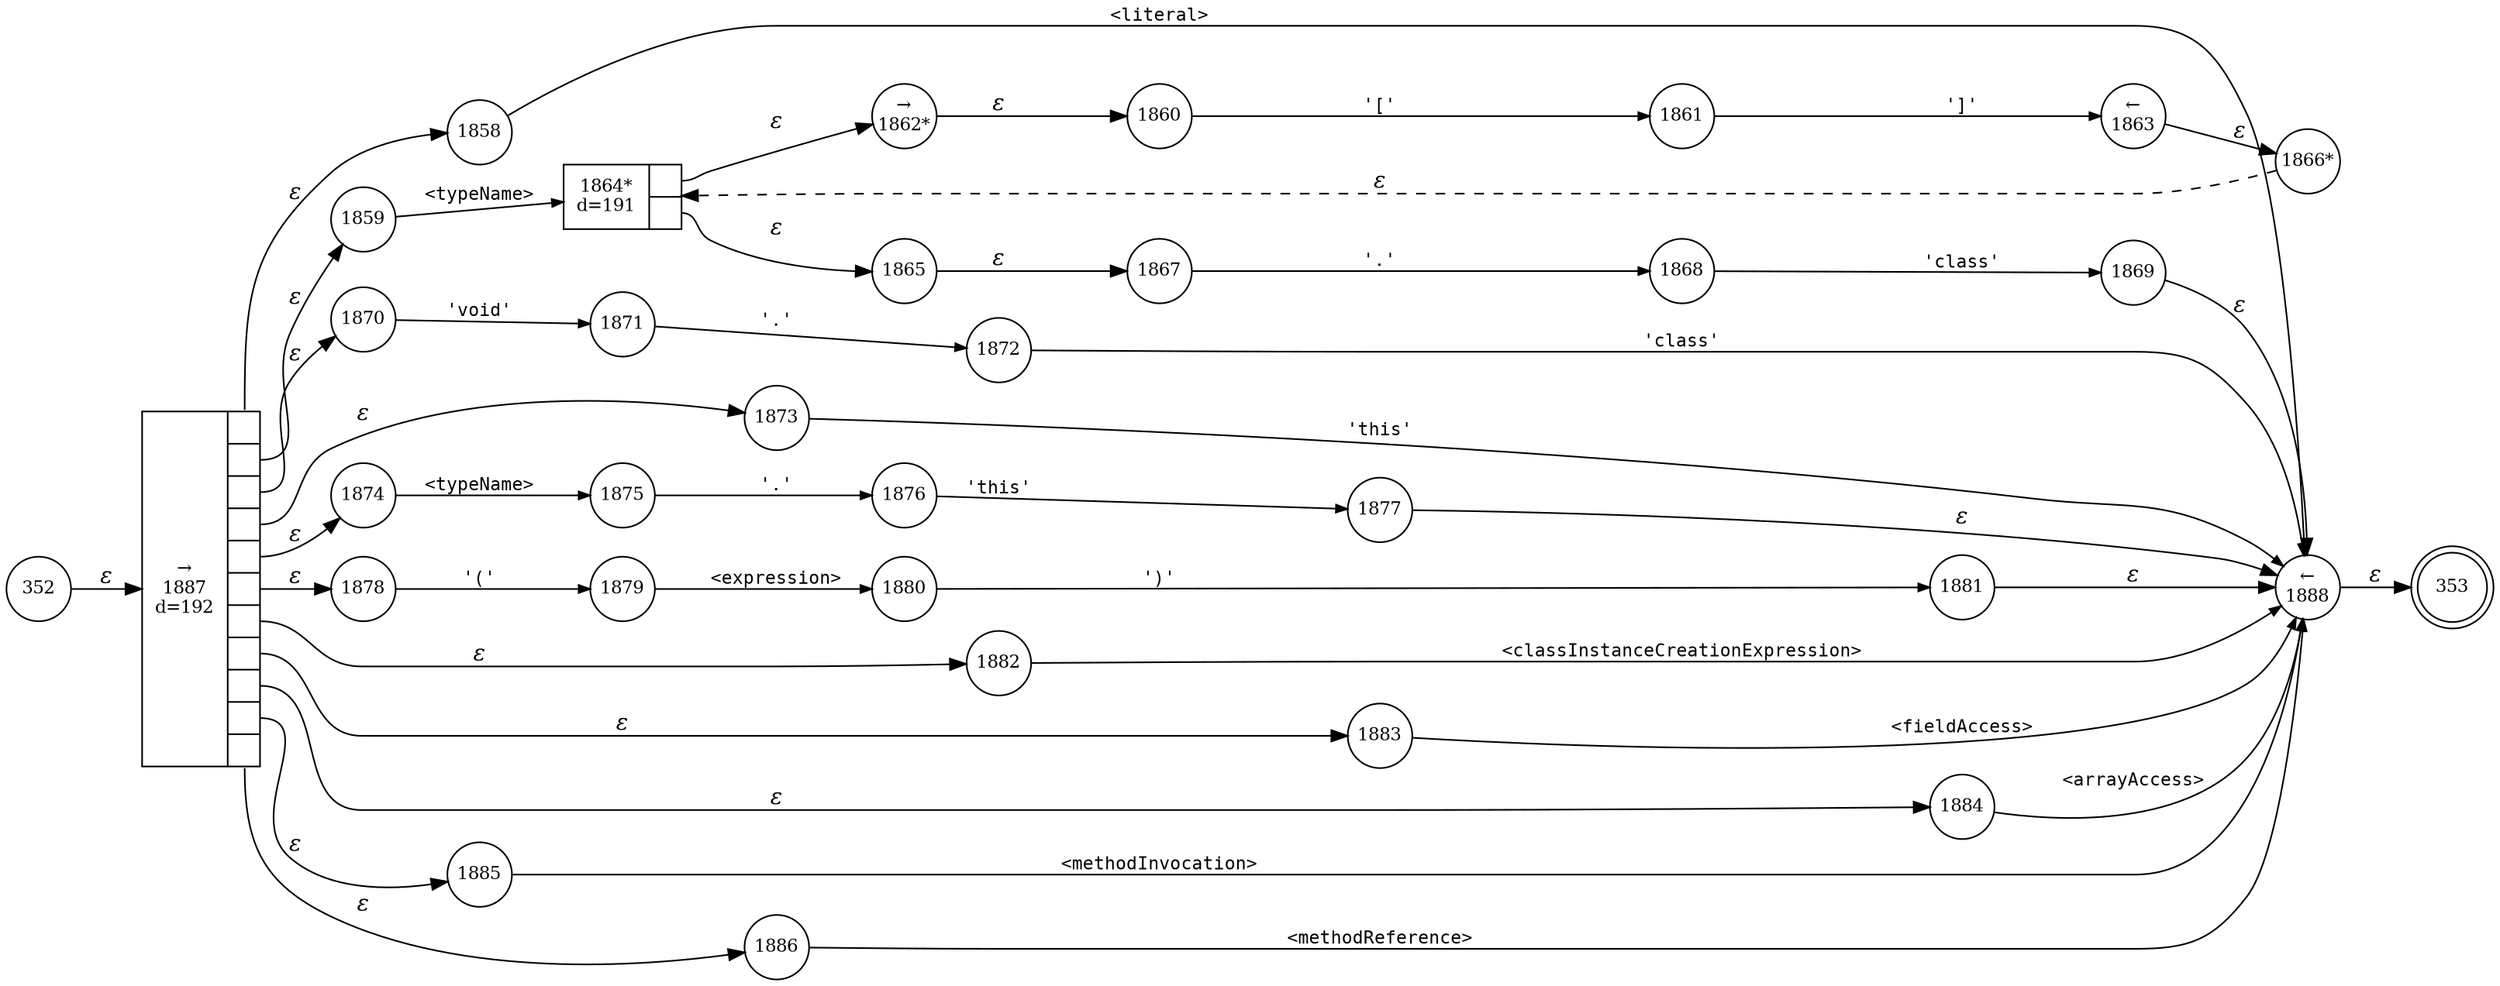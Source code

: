 digraph ATN {
rankdir=LR;
s353[fontsize=11, label="353", shape=doublecircle, fixedsize=true, width=.6];
s1858[fontsize=11,label="1858", shape=circle, fixedsize=true, width=.55, peripheries=1];
s1859[fontsize=11,label="1859", shape=circle, fixedsize=true, width=.55, peripheries=1];
s1860[fontsize=11,label="1860", shape=circle, fixedsize=true, width=.55, peripheries=1];
s1861[fontsize=11,label="1861", shape=circle, fixedsize=true, width=.55, peripheries=1];
s1862[fontsize=11,label="&rarr;\n1862*", shape=circle, fixedsize=true, width=.55, peripheries=1];
s1863[fontsize=11,label="&larr;\n1863", shape=circle, fixedsize=true, width=.55, peripheries=1];
s1864[fontsize=11,label="{1864*\nd=191|{<p0>|<p1>}}", shape=record, fixedsize=false, peripheries=1];
s1865[fontsize=11,label="1865", shape=circle, fixedsize=true, width=.55, peripheries=1];
s1866[fontsize=11,label="1866*", shape=circle, fixedsize=true, width=.55, peripheries=1];
s1867[fontsize=11,label="1867", shape=circle, fixedsize=true, width=.55, peripheries=1];
s1868[fontsize=11,label="1868", shape=circle, fixedsize=true, width=.55, peripheries=1];
s1869[fontsize=11,label="1869", shape=circle, fixedsize=true, width=.55, peripheries=1];
s1870[fontsize=11,label="1870", shape=circle, fixedsize=true, width=.55, peripheries=1];
s1871[fontsize=11,label="1871", shape=circle, fixedsize=true, width=.55, peripheries=1];
s1872[fontsize=11,label="1872", shape=circle, fixedsize=true, width=.55, peripheries=1];
s1873[fontsize=11,label="1873", shape=circle, fixedsize=true, width=.55, peripheries=1];
s1874[fontsize=11,label="1874", shape=circle, fixedsize=true, width=.55, peripheries=1];
s1875[fontsize=11,label="1875", shape=circle, fixedsize=true, width=.55, peripheries=1];
s1876[fontsize=11,label="1876", shape=circle, fixedsize=true, width=.55, peripheries=1];
s1877[fontsize=11,label="1877", shape=circle, fixedsize=true, width=.55, peripheries=1];
s1878[fontsize=11,label="1878", shape=circle, fixedsize=true, width=.55, peripheries=1];
s1879[fontsize=11,label="1879", shape=circle, fixedsize=true, width=.55, peripheries=1];
s1880[fontsize=11,label="1880", shape=circle, fixedsize=true, width=.55, peripheries=1];
s1881[fontsize=11,label="1881", shape=circle, fixedsize=true, width=.55, peripheries=1];
s1882[fontsize=11,label="1882", shape=circle, fixedsize=true, width=.55, peripheries=1];
s1883[fontsize=11,label="1883", shape=circle, fixedsize=true, width=.55, peripheries=1];
s1884[fontsize=11,label="1884", shape=circle, fixedsize=true, width=.55, peripheries=1];
s1885[fontsize=11,label="1885", shape=circle, fixedsize=true, width=.55, peripheries=1];
s1886[fontsize=11,label="1886", shape=circle, fixedsize=true, width=.55, peripheries=1];
s1887[fontsize=11,label="{&rarr;\n1887\nd=192|{<p0>|<p1>|<p2>|<p3>|<p4>|<p5>|<p6>|<p7>|<p8>|<p9>|<p10>}}", shape=record, fixedsize=false, peripheries=1];
s352[fontsize=11,label="352", shape=circle, fixedsize=true, width=.55, peripheries=1];
s1888[fontsize=11,label="&larr;\n1888", shape=circle, fixedsize=true, width=.55, peripheries=1];
s352 -> s1887 [fontname="Times-Italic", label="&epsilon;"];
s1887:p0 -> s1858 [fontname="Times-Italic", label="&epsilon;"];
s1887:p1 -> s1859 [fontname="Times-Italic", label="&epsilon;"];
s1887:p2 -> s1870 [fontname="Times-Italic", label="&epsilon;"];
s1887:p3 -> s1873 [fontname="Times-Italic", label="&epsilon;"];
s1887:p4 -> s1874 [fontname="Times-Italic", label="&epsilon;"];
s1887:p5 -> s1878 [fontname="Times-Italic", label="&epsilon;"];
s1887:p6 -> s1882 [fontname="Times-Italic", label="&epsilon;"];
s1887:p7 -> s1883 [fontname="Times-Italic", label="&epsilon;"];
s1887:p8 -> s1884 [fontname="Times-Italic", label="&epsilon;"];
s1887:p9 -> s1885 [fontname="Times-Italic", label="&epsilon;"];
s1887:p10 -> s1886 [fontname="Times-Italic", label="&epsilon;"];
s1858 -> s1888 [fontsize=11, fontname="Courier", arrowsize=.7, label = "<literal>", arrowhead = normal];
s1859 -> s1864 [fontsize=11, fontname="Courier", arrowsize=.7, label = "<typeName>", arrowhead = normal];
s1870 -> s1871 [fontsize=11, fontname="Courier", arrowsize=.7, label = "'void'", arrowhead = normal];
s1873 -> s1888 [fontsize=11, fontname="Courier", arrowsize=.7, label = "'this'", arrowhead = normal];
s1874 -> s1875 [fontsize=11, fontname="Courier", arrowsize=.7, label = "<typeName>", arrowhead = normal];
s1878 -> s1879 [fontsize=11, fontname="Courier", arrowsize=.7, label = "'('", arrowhead = normal];
s1882 -> s1888 [fontsize=11, fontname="Courier", arrowsize=.7, label = "<classInstanceCreationExpression>", arrowhead = normal];
s1883 -> s1888 [fontsize=11, fontname="Courier", arrowsize=.7, label = "<fieldAccess>", arrowhead = normal];
s1884 -> s1888 [fontsize=11, fontname="Courier", arrowsize=.7, label = "<arrayAccess>", arrowhead = normal];
s1885 -> s1888 [fontsize=11, fontname="Courier", arrowsize=.7, label = "<methodInvocation>", arrowhead = normal];
s1886 -> s1888 [fontsize=11, fontname="Courier", arrowsize=.7, label = "<methodReference>", arrowhead = normal];
s1888 -> s353 [fontname="Times-Italic", label="&epsilon;"];
s1864:p0 -> s1862 [fontname="Times-Italic", label="&epsilon;"];
s1864:p1 -> s1865 [fontname="Times-Italic", label="&epsilon;"];
s1871 -> s1872 [fontsize=11, fontname="Courier", arrowsize=.7, label = "'.'", arrowhead = normal];
s1875 -> s1876 [fontsize=11, fontname="Courier", arrowsize=.7, label = "'.'", arrowhead = normal];
s1879 -> s1880 [fontsize=11, fontname="Courier", arrowsize=.7, label = "<expression>", arrowhead = normal];
s1862 -> s1860 [fontname="Times-Italic", label="&epsilon;"];
s1865 -> s1867 [fontname="Times-Italic", label="&epsilon;"];
s1872 -> s1888 [fontsize=11, fontname="Courier", arrowsize=.7, label = "'class'", arrowhead = normal];
s1876 -> s1877 [fontsize=11, fontname="Courier", arrowsize=.7, label = "'this'", arrowhead = normal];
s1880 -> s1881 [fontsize=11, fontname="Courier", arrowsize=.7, label = "')'", arrowhead = normal];
s1860 -> s1861 [fontsize=11, fontname="Courier", arrowsize=.7, label = "'['", arrowhead = normal];
s1867 -> s1868 [fontsize=11, fontname="Courier", arrowsize=.7, label = "'.'", arrowhead = normal];
s1877 -> s1888 [fontname="Times-Italic", label="&epsilon;"];
s1881 -> s1888 [fontname="Times-Italic", label="&epsilon;"];
s1861 -> s1863 [fontsize=11, fontname="Courier", arrowsize=.7, label = "']'", arrowhead = normal];
s1868 -> s1869 [fontsize=11, fontname="Courier", arrowsize=.7, label = "'class'", arrowhead = normal];
s1863 -> s1866 [fontname="Times-Italic", label="&epsilon;"];
s1869 -> s1888 [fontname="Times-Italic", label="&epsilon;"];
s1866 -> s1864 [fontname="Times-Italic", label="&epsilon;", style="dashed"];
}